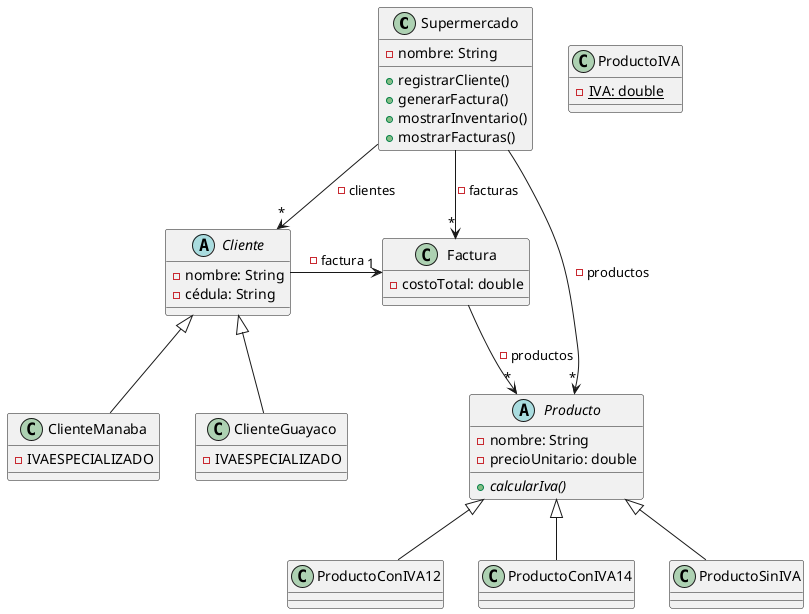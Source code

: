 @startuml
class Supermercado {
    -nombre: String

    +registrarCliente()
    +generarFactura()
    +mostrarInventario()
    +mostrarFacturas()
}

class Factura {
    -costoTotal: double
}

abstract class Producto {
    -nombre: String
    -precioUnitario: double
    +{abstract}calcularIva()
}

abstract class Cliente {
    -nombre: String
    -cédula: String
}

class ClienteManaba {
    -IVAESPECIALIZADO
}

class ClienteGuayaco {
    -IVAESPECIALIZADO
}

class ProductoIVA {
    -{static}IVA: double
}

Producto <|-- ProductoConIVA12
Producto <|-- ProductoConIVA14
Producto <|-- ProductoSinIVA
Supermercado -->"*" Producto: - productos
Supermercado -->"*" Factura: - facturas
Supermercado -->"*" Cliente: - clientes
Cliente ->"1" Factura: - factura
ClienteManaba -up-|> Cliente
ClienteGuayaco -up-|> Cliente
Factura -->"*" Producto: - productos
@enduml